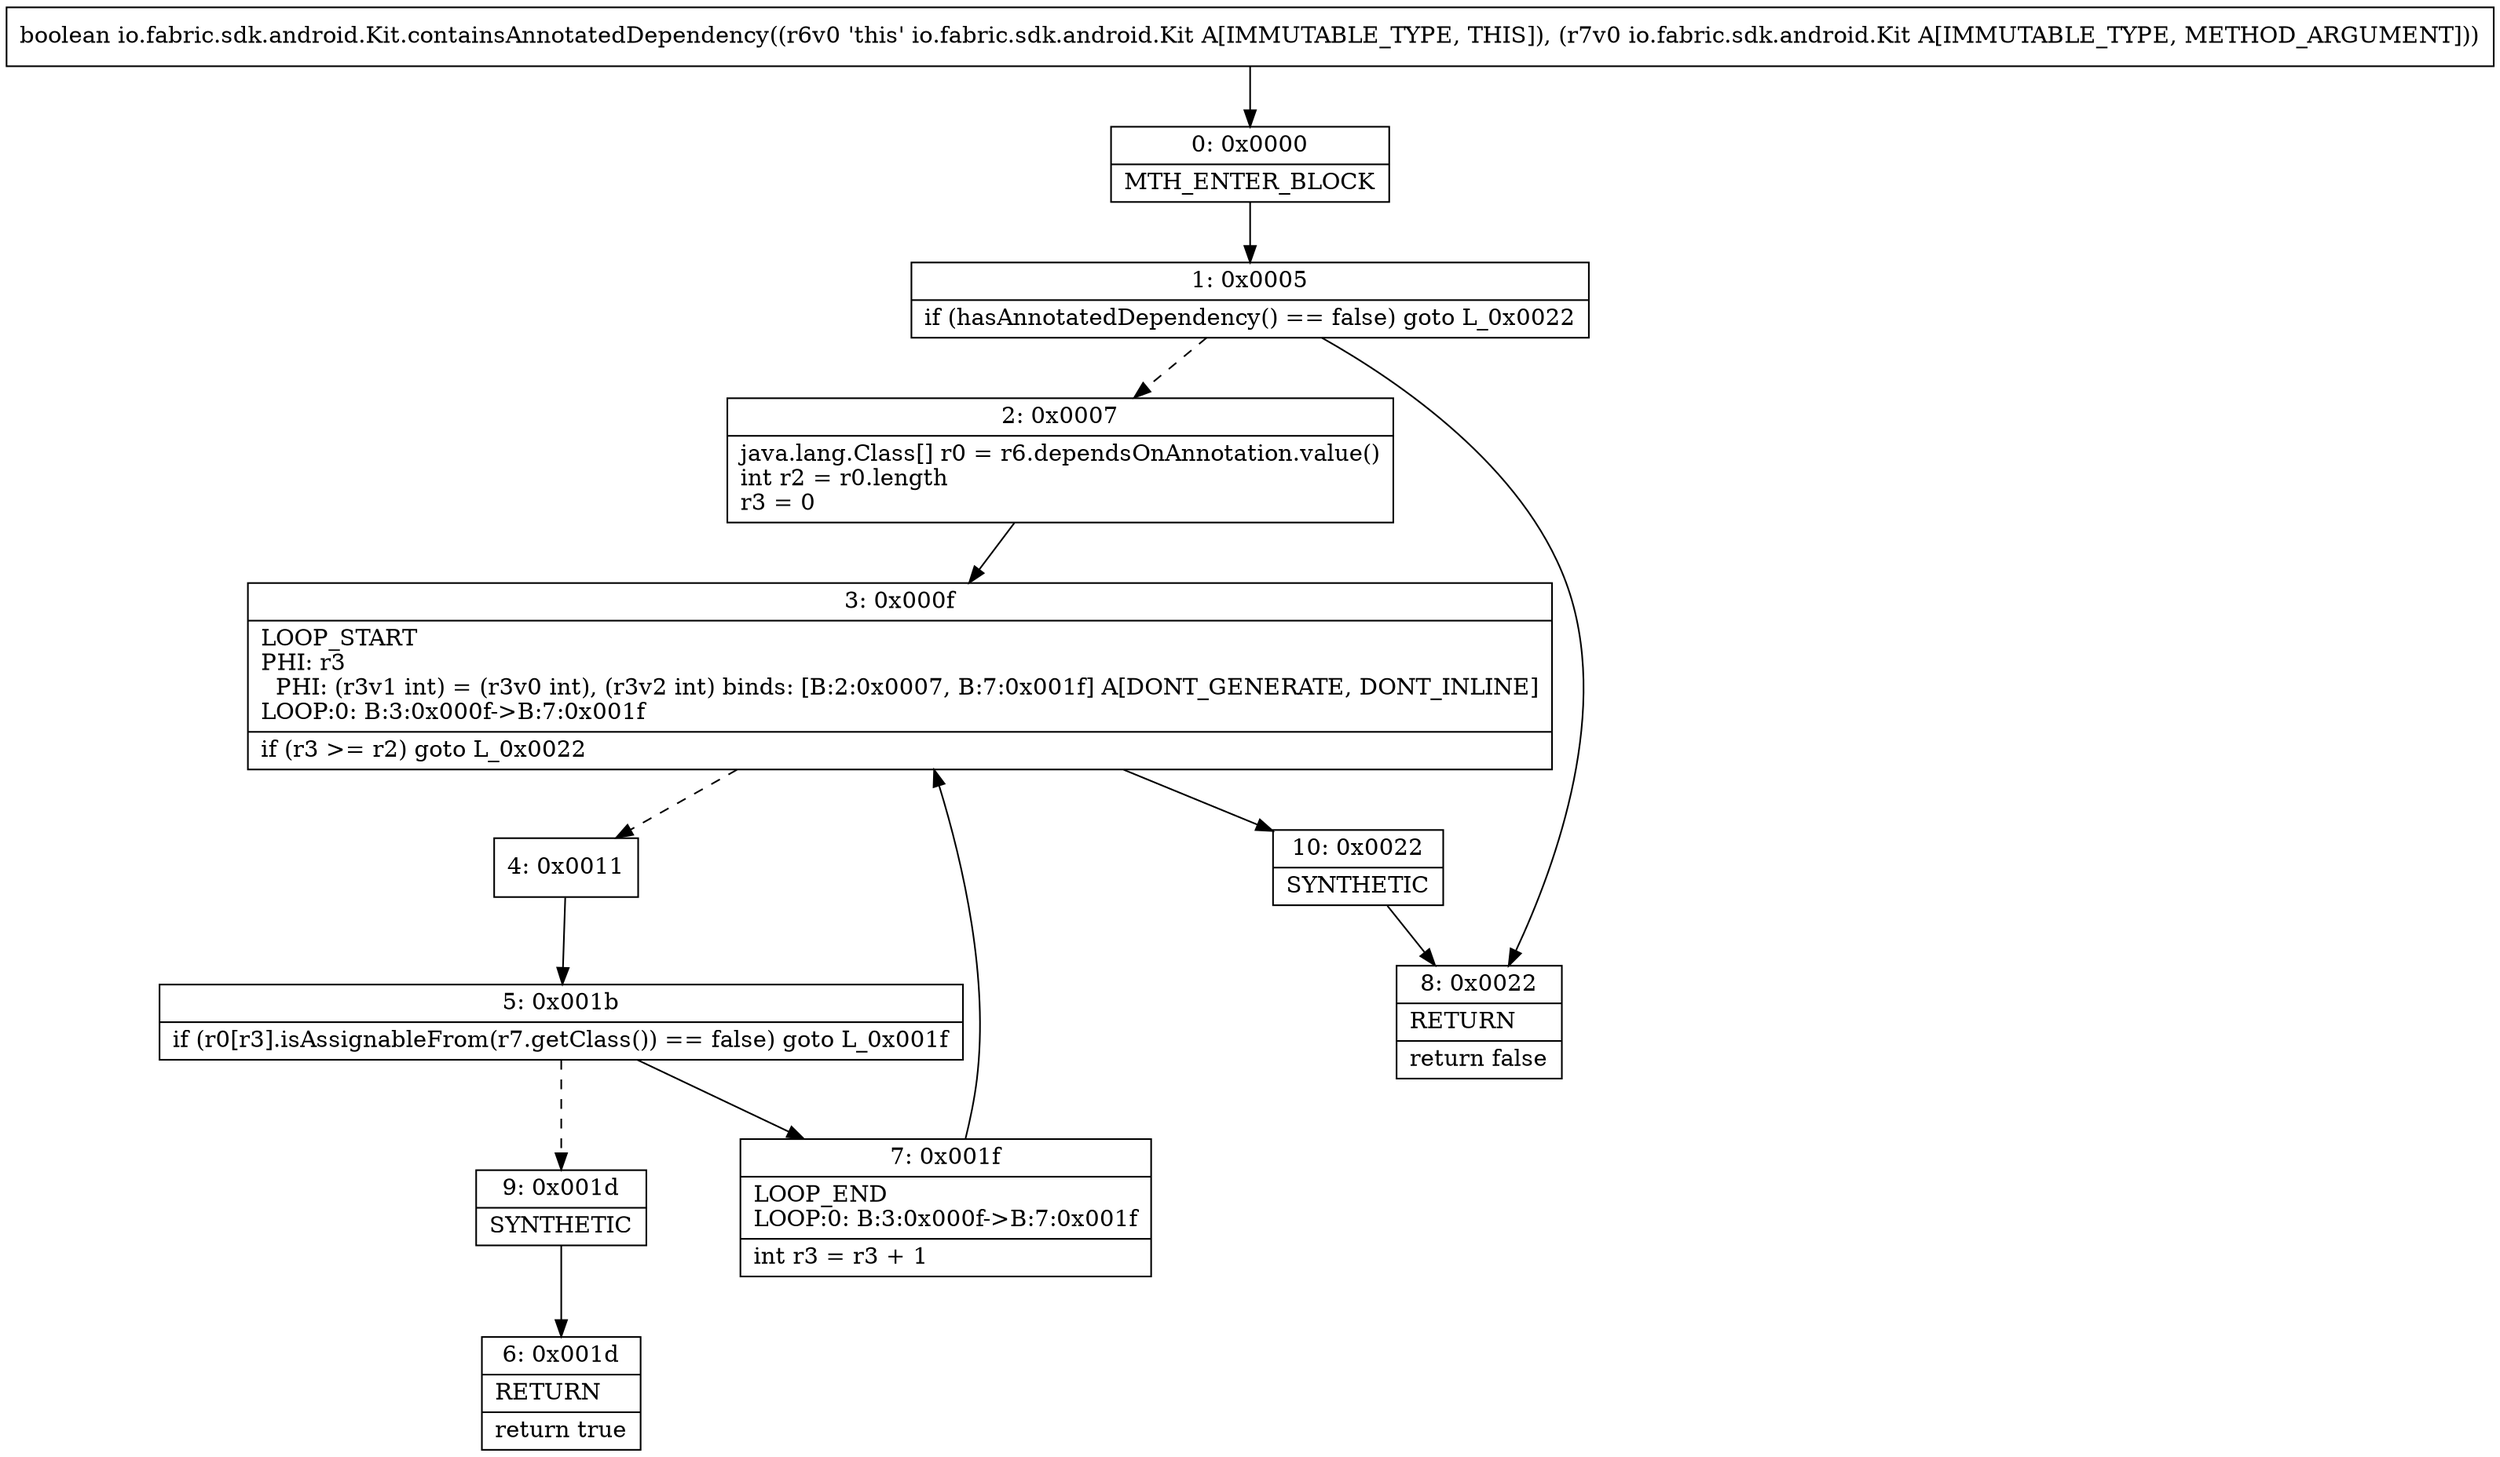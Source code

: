 digraph "CFG forio.fabric.sdk.android.Kit.containsAnnotatedDependency(Lio\/fabric\/sdk\/android\/Kit;)Z" {
Node_0 [shape=record,label="{0\:\ 0x0000|MTH_ENTER_BLOCK\l}"];
Node_1 [shape=record,label="{1\:\ 0x0005|if (hasAnnotatedDependency() == false) goto L_0x0022\l}"];
Node_2 [shape=record,label="{2\:\ 0x0007|java.lang.Class[] r0 = r6.dependsOnAnnotation.value()\lint r2 = r0.length\lr3 = 0\l}"];
Node_3 [shape=record,label="{3\:\ 0x000f|LOOP_START\lPHI: r3 \l  PHI: (r3v1 int) = (r3v0 int), (r3v2 int) binds: [B:2:0x0007, B:7:0x001f] A[DONT_GENERATE, DONT_INLINE]\lLOOP:0: B:3:0x000f\-\>B:7:0x001f\l|if (r3 \>= r2) goto L_0x0022\l}"];
Node_4 [shape=record,label="{4\:\ 0x0011}"];
Node_5 [shape=record,label="{5\:\ 0x001b|if (r0[r3].isAssignableFrom(r7.getClass()) == false) goto L_0x001f\l}"];
Node_6 [shape=record,label="{6\:\ 0x001d|RETURN\l|return true\l}"];
Node_7 [shape=record,label="{7\:\ 0x001f|LOOP_END\lLOOP:0: B:3:0x000f\-\>B:7:0x001f\l|int r3 = r3 + 1\l}"];
Node_8 [shape=record,label="{8\:\ 0x0022|RETURN\l|return false\l}"];
Node_9 [shape=record,label="{9\:\ 0x001d|SYNTHETIC\l}"];
Node_10 [shape=record,label="{10\:\ 0x0022|SYNTHETIC\l}"];
MethodNode[shape=record,label="{boolean io.fabric.sdk.android.Kit.containsAnnotatedDependency((r6v0 'this' io.fabric.sdk.android.Kit A[IMMUTABLE_TYPE, THIS]), (r7v0 io.fabric.sdk.android.Kit A[IMMUTABLE_TYPE, METHOD_ARGUMENT])) }"];
MethodNode -> Node_0;
Node_0 -> Node_1;
Node_1 -> Node_2[style=dashed];
Node_1 -> Node_8;
Node_2 -> Node_3;
Node_3 -> Node_4[style=dashed];
Node_3 -> Node_10;
Node_4 -> Node_5;
Node_5 -> Node_7;
Node_5 -> Node_9[style=dashed];
Node_7 -> Node_3;
Node_9 -> Node_6;
Node_10 -> Node_8;
}

